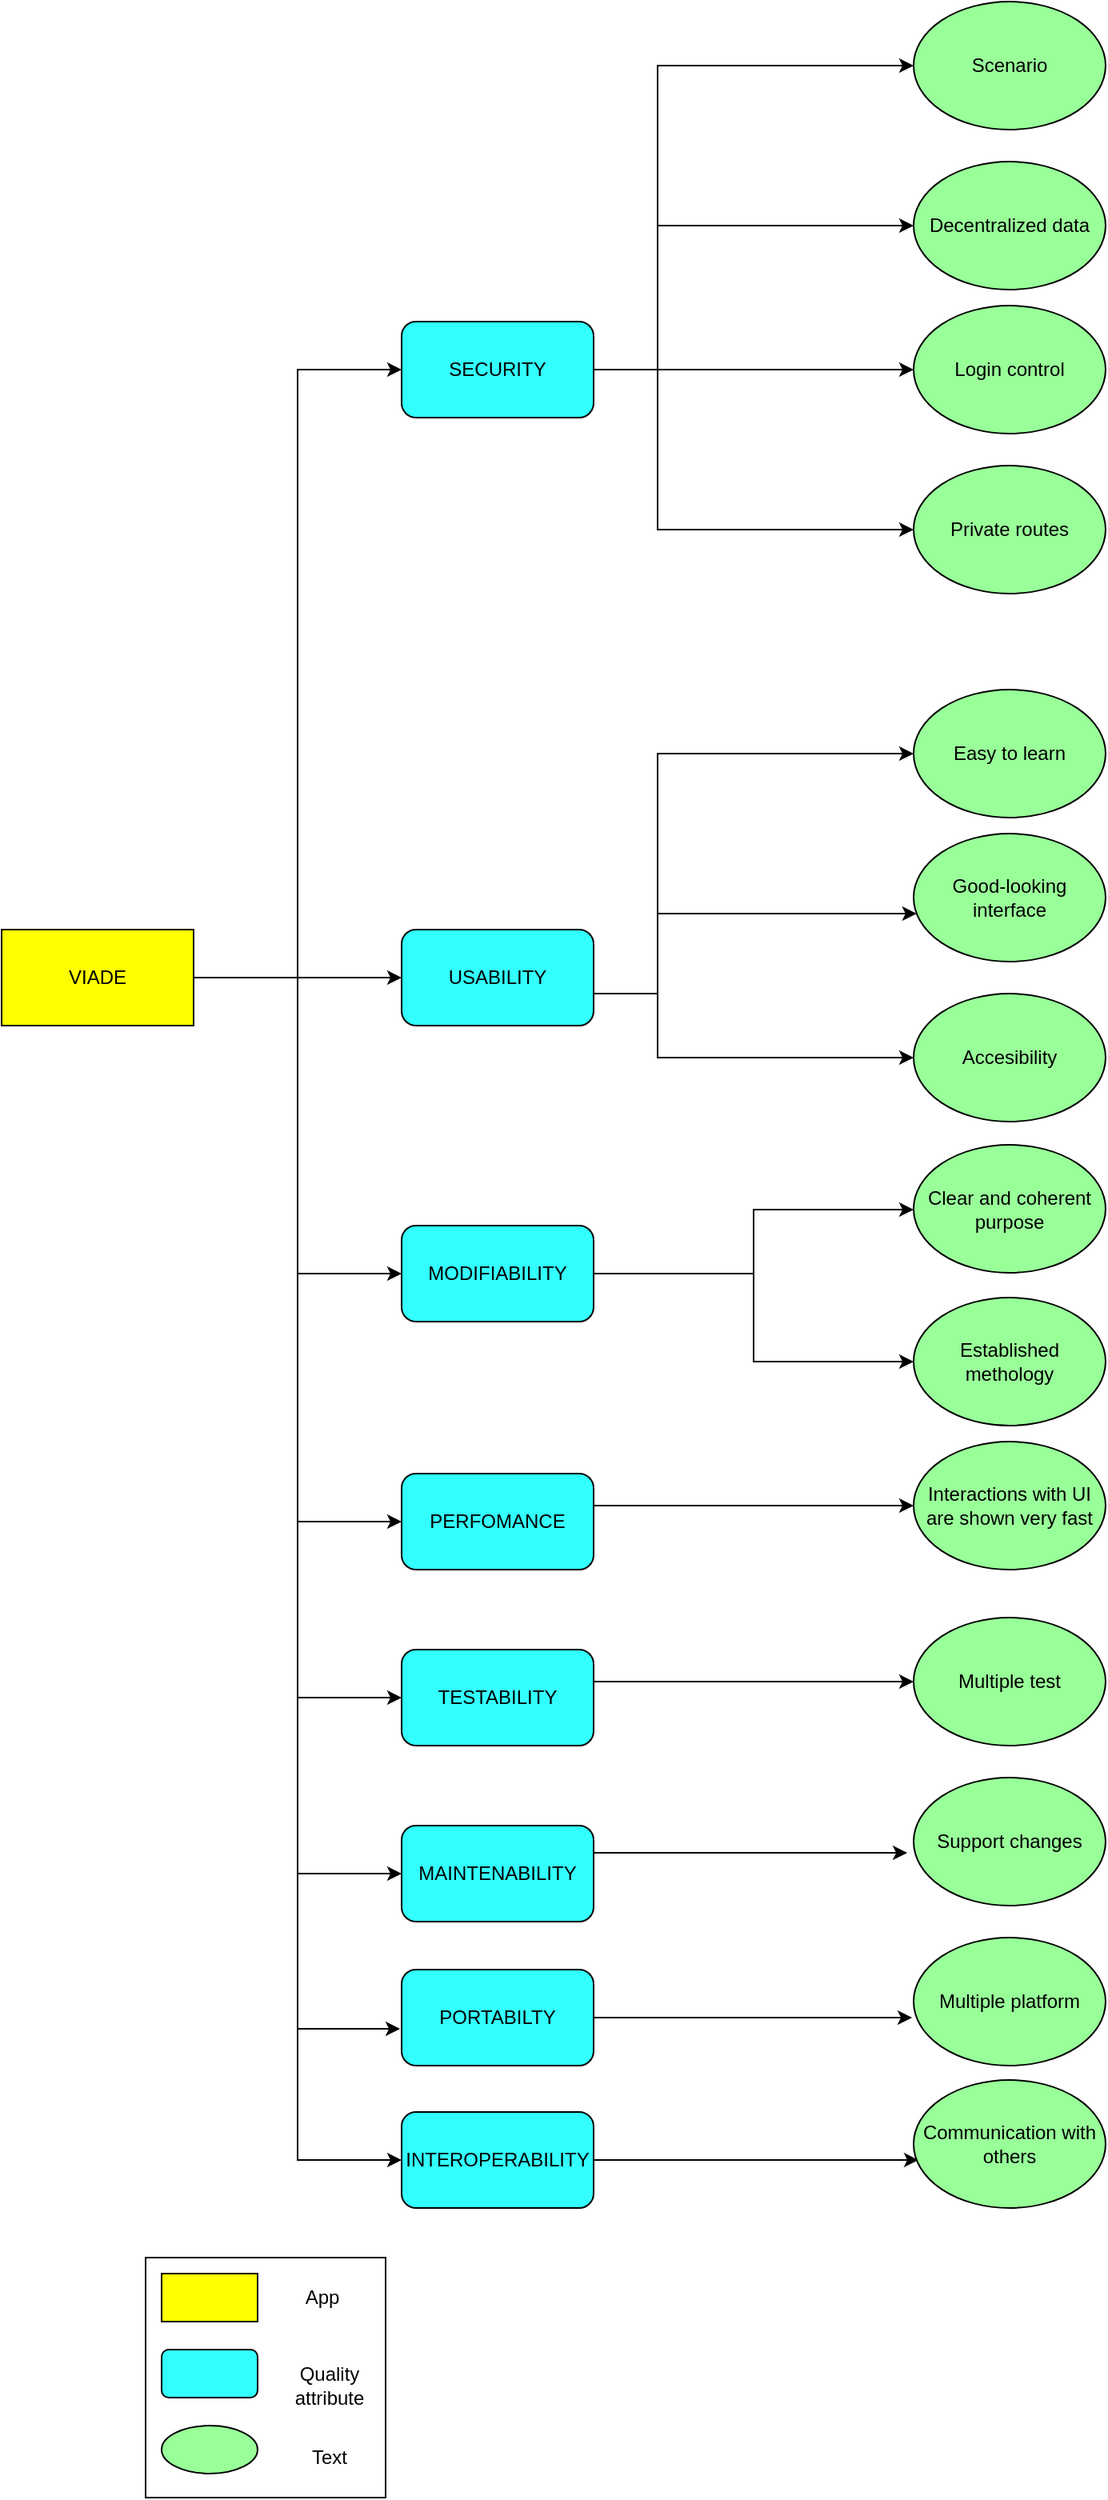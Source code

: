<mxfile version="12.7.8" type="device"><diagram id="AsK6RTuHsYfcyrYM7HF0" name="Page-1"><mxGraphModel dx="1264" dy="1703" grid="1" gridSize="10" guides="1" tooltips="1" connect="1" arrows="1" fold="1" page="1" pageScale="1" pageWidth="827" pageHeight="1169" math="0" shadow="0"><root><mxCell id="0"/><mxCell id="1" parent="0"/><mxCell id="6gaGNVblOGVjYUveGPdO-15" style="edgeStyle=orthogonalEdgeStyle;rounded=0;orthogonalLoop=1;jettySize=auto;html=1;entryX=0;entryY=0.5;entryDx=0;entryDy=0;" parent="1" source="6gaGNVblOGVjYUveGPdO-1" target="6gaGNVblOGVjYUveGPdO-11" edge="1"><mxGeometry relative="1" as="geometry"><Array as="points"><mxPoint x="440" y="20"/><mxPoint x="440" y="-170"/></Array></mxGeometry></mxCell><mxCell id="6gaGNVblOGVjYUveGPdO-26" style="edgeStyle=orthogonalEdgeStyle;rounded=0;orthogonalLoop=1;jettySize=auto;html=1;exitX=1;exitY=0.5;exitDx=0;exitDy=0;entryX=0;entryY=0.5;entryDx=0;entryDy=0;" parent="1" source="6gaGNVblOGVjYUveGPdO-1" target="6gaGNVblOGVjYUveGPdO-13" edge="1"><mxGeometry relative="1" as="geometry"><Array as="points"><mxPoint x="440" y="20"/><mxPoint x="440" y="-70"/></Array></mxGeometry></mxCell><mxCell id="6gaGNVblOGVjYUveGPdO-27" style="edgeStyle=orthogonalEdgeStyle;rounded=0;orthogonalLoop=1;jettySize=auto;html=1;exitX=1;exitY=0.5;exitDx=0;exitDy=0;entryX=0;entryY=0.5;entryDx=0;entryDy=0;" parent="1" source="6gaGNVblOGVjYUveGPdO-1" target="6gaGNVblOGVjYUveGPdO-12" edge="1"><mxGeometry relative="1" as="geometry"><Array as="points"><mxPoint x="590" y="20"/></Array></mxGeometry></mxCell><mxCell id="6gaGNVblOGVjYUveGPdO-52" style="edgeStyle=orthogonalEdgeStyle;rounded=0;orthogonalLoop=1;jettySize=auto;html=1;exitX=1;exitY=0.5;exitDx=0;exitDy=0;" parent="1" source="6gaGNVblOGVjYUveGPdO-1" target="6gaGNVblOGVjYUveGPdO-14" edge="1"><mxGeometry relative="1" as="geometry"><Array as="points"><mxPoint x="440" y="20"/><mxPoint x="440" y="120"/></Array></mxGeometry></mxCell><mxCell id="6gaGNVblOGVjYUveGPdO-1" value="SECURITY" style="rounded=1;whiteSpace=wrap;html=1;fillColor=#33FFFF;" parent="1" vertex="1"><mxGeometry x="280" y="-10" width="120" height="60" as="geometry"/></mxCell><mxCell id="6gaGNVblOGVjYUveGPdO-18" style="edgeStyle=orthogonalEdgeStyle;rounded=0;orthogonalLoop=1;jettySize=auto;html=1;exitX=1;exitY=0.5;exitDx=0;exitDy=0;entryX=0;entryY=0.5;entryDx=0;entryDy=0;" parent="1" source="6gaGNVblOGVjYUveGPdO-2" target="6gaGNVblOGVjYUveGPdO-1" edge="1"><mxGeometry relative="1" as="geometry"/></mxCell><mxCell id="6gaGNVblOGVjYUveGPdO-19" style="edgeStyle=orthogonalEdgeStyle;rounded=0;orthogonalLoop=1;jettySize=auto;html=1;exitX=1;exitY=0.5;exitDx=0;exitDy=0;entryX=0;entryY=0.5;entryDx=0;entryDy=0;" parent="1" source="6gaGNVblOGVjYUveGPdO-2" target="6gaGNVblOGVjYUveGPdO-5" edge="1"><mxGeometry relative="1" as="geometry"/></mxCell><mxCell id="6gaGNVblOGVjYUveGPdO-20" style="edgeStyle=orthogonalEdgeStyle;rounded=0;orthogonalLoop=1;jettySize=auto;html=1;exitX=1;exitY=0.5;exitDx=0;exitDy=0;entryX=0;entryY=0.5;entryDx=0;entryDy=0;" parent="1" source="6gaGNVblOGVjYUveGPdO-2" target="6gaGNVblOGVjYUveGPdO-4" edge="1"><mxGeometry relative="1" as="geometry"/></mxCell><mxCell id="6gaGNVblOGVjYUveGPdO-22" style="edgeStyle=orthogonalEdgeStyle;rounded=0;orthogonalLoop=1;jettySize=auto;html=1;exitX=1;exitY=0.5;exitDx=0;exitDy=0;entryX=0;entryY=0.5;entryDx=0;entryDy=0;" parent="1" source="6gaGNVblOGVjYUveGPdO-2" target="6gaGNVblOGVjYUveGPdO-6" edge="1"><mxGeometry relative="1" as="geometry"/></mxCell><mxCell id="6gaGNVblOGVjYUveGPdO-23" style="edgeStyle=orthogonalEdgeStyle;rounded=0;orthogonalLoop=1;jettySize=auto;html=1;exitX=1;exitY=0.5;exitDx=0;exitDy=0;entryX=0;entryY=0.5;entryDx=0;entryDy=0;" parent="1" source="6gaGNVblOGVjYUveGPdO-2" target="6gaGNVblOGVjYUveGPdO-9" edge="1"><mxGeometry relative="1" as="geometry"/></mxCell><mxCell id="6gaGNVblOGVjYUveGPdO-24" style="edgeStyle=orthogonalEdgeStyle;rounded=0;orthogonalLoop=1;jettySize=auto;html=1;exitX=1;exitY=0.5;exitDx=0;exitDy=0;entryX=0;entryY=0.5;entryDx=0;entryDy=0;" parent="1" source="6gaGNVblOGVjYUveGPdO-2" target="6gaGNVblOGVjYUveGPdO-8" edge="1"><mxGeometry relative="1" as="geometry"/></mxCell><mxCell id="6gaGNVblOGVjYUveGPdO-25" style="edgeStyle=orthogonalEdgeStyle;rounded=0;orthogonalLoop=1;jettySize=auto;html=1;exitX=1;exitY=0.5;exitDx=0;exitDy=0;entryX=-0.008;entryY=0.617;entryDx=0;entryDy=0;entryPerimeter=0;" parent="1" source="6gaGNVblOGVjYUveGPdO-2" target="6gaGNVblOGVjYUveGPdO-7" edge="1"><mxGeometry relative="1" as="geometry"/></mxCell><mxCell id="6gaGNVblOGVjYUveGPdO-49" style="edgeStyle=orthogonalEdgeStyle;rounded=0;orthogonalLoop=1;jettySize=auto;html=1;exitX=1;exitY=0.5;exitDx=0;exitDy=0;entryX=0;entryY=0.5;entryDx=0;entryDy=0;" parent="1" source="6gaGNVblOGVjYUveGPdO-2" target="6gaGNVblOGVjYUveGPdO-10" edge="1"><mxGeometry relative="1" as="geometry"/></mxCell><mxCell id="6gaGNVblOGVjYUveGPdO-2" value="VIADE" style="rounded=0;whiteSpace=wrap;html=1;fillColor=#FFFF00;" parent="1" vertex="1"><mxGeometry x="30" y="370" width="120" height="60" as="geometry"/></mxCell><mxCell id="6gaGNVblOGVjYUveGPdO-36" style="edgeStyle=orthogonalEdgeStyle;rounded=0;orthogonalLoop=1;jettySize=auto;html=1;exitX=1;exitY=0.5;exitDx=0;exitDy=0;" parent="1" source="6gaGNVblOGVjYUveGPdO-4" target="6gaGNVblOGVjYUveGPdO-35" edge="1"><mxGeometry relative="1" as="geometry"><Array as="points"><mxPoint x="500" y="585"/><mxPoint x="500" y="545"/></Array></mxGeometry></mxCell><mxCell id="6gaGNVblOGVjYUveGPdO-37" style="edgeStyle=orthogonalEdgeStyle;rounded=0;orthogonalLoop=1;jettySize=auto;html=1;exitX=1;exitY=0.5;exitDx=0;exitDy=0;entryX=0;entryY=0.5;entryDx=0;entryDy=0;" parent="1" source="6gaGNVblOGVjYUveGPdO-4" target="6gaGNVblOGVjYUveGPdO-34" edge="1"><mxGeometry relative="1" as="geometry"/></mxCell><mxCell id="6gaGNVblOGVjYUveGPdO-4" value="MODIFIABILITY" style="rounded=1;whiteSpace=wrap;html=1;fillColor=#33FFFF;" parent="1" vertex="1"><mxGeometry x="280" y="555" width="120" height="60" as="geometry"/></mxCell><mxCell id="6gaGNVblOGVjYUveGPdO-31" style="edgeStyle=orthogonalEdgeStyle;rounded=0;orthogonalLoop=1;jettySize=auto;html=1;exitX=1;exitY=0.5;exitDx=0;exitDy=0;entryX=0;entryY=0.5;entryDx=0;entryDy=0;" parent="1" source="6gaGNVblOGVjYUveGPdO-5" target="6gaGNVblOGVjYUveGPdO-30" edge="1"><mxGeometry relative="1" as="geometry"><Array as="points"><mxPoint x="400" y="410"/><mxPoint x="440" y="410"/><mxPoint x="440" y="260"/></Array></mxGeometry></mxCell><mxCell id="6gaGNVblOGVjYUveGPdO-32" style="edgeStyle=orthogonalEdgeStyle;rounded=0;orthogonalLoop=1;jettySize=auto;html=1;exitX=1;exitY=0.5;exitDx=0;exitDy=0;" parent="1" source="6gaGNVblOGVjYUveGPdO-5" target="6gaGNVblOGVjYUveGPdO-29" edge="1"><mxGeometry relative="1" as="geometry"><Array as="points"><mxPoint x="400" y="410"/><mxPoint x="440" y="410"/><mxPoint x="440" y="360"/></Array></mxGeometry></mxCell><mxCell id="6gaGNVblOGVjYUveGPdO-33" style="edgeStyle=orthogonalEdgeStyle;rounded=0;orthogonalLoop=1;jettySize=auto;html=1;exitX=1;exitY=0.5;exitDx=0;exitDy=0;entryX=0;entryY=0.5;entryDx=0;entryDy=0;" parent="1" source="6gaGNVblOGVjYUveGPdO-5" target="6gaGNVblOGVjYUveGPdO-28" edge="1"><mxGeometry relative="1" as="geometry"><Array as="points"><mxPoint x="400" y="410"/><mxPoint x="440" y="410"/><mxPoint x="440" y="450"/></Array></mxGeometry></mxCell><mxCell id="6gaGNVblOGVjYUveGPdO-5" value="USABILITY" style="rounded=1;whiteSpace=wrap;html=1;fillColor=#33FFFF;" parent="1" vertex="1"><mxGeometry x="280" y="370" width="120" height="60" as="geometry"/></mxCell><mxCell id="6gaGNVblOGVjYUveGPdO-39" style="edgeStyle=orthogonalEdgeStyle;rounded=0;orthogonalLoop=1;jettySize=auto;html=1;exitX=1;exitY=0.5;exitDx=0;exitDy=0;" parent="1" source="6gaGNVblOGVjYUveGPdO-6" target="6gaGNVblOGVjYUveGPdO-38" edge="1"><mxGeometry relative="1" as="geometry"><Array as="points"><mxPoint x="400" y="730"/></Array></mxGeometry></mxCell><mxCell id="6gaGNVblOGVjYUveGPdO-6" value="PERFOMANCE" style="rounded=1;whiteSpace=wrap;html=1;fillColor=#33FFFF;" parent="1" vertex="1"><mxGeometry x="280" y="710" width="120" height="60" as="geometry"/></mxCell><mxCell id="6gaGNVblOGVjYUveGPdO-48" value="" style="edgeStyle=orthogonalEdgeStyle;rounded=0;orthogonalLoop=1;jettySize=auto;html=1;entryX=-0.008;entryY=0.625;entryDx=0;entryDy=0;entryPerimeter=0;" parent="1" source="6gaGNVblOGVjYUveGPdO-7" target="6gaGNVblOGVjYUveGPdO-44" edge="1"><mxGeometry relative="1" as="geometry"><mxPoint x="480" y="1050" as="targetPoint"/></mxGeometry></mxCell><mxCell id="6gaGNVblOGVjYUveGPdO-7" value="PORTABILTY" style="rounded=1;whiteSpace=wrap;html=1;fillColor=#33FFFF;" parent="1" vertex="1"><mxGeometry x="280" y="1020" width="120" height="60" as="geometry"/></mxCell><mxCell id="6gaGNVblOGVjYUveGPdO-46" style="edgeStyle=orthogonalEdgeStyle;rounded=0;orthogonalLoop=1;jettySize=auto;html=1;exitX=1;exitY=0.25;exitDx=0;exitDy=0;entryX=-0.033;entryY=0.588;entryDx=0;entryDy=0;entryPerimeter=0;" parent="1" source="6gaGNVblOGVjYUveGPdO-8" target="6gaGNVblOGVjYUveGPdO-45" edge="1"><mxGeometry relative="1" as="geometry"><Array as="points"><mxPoint x="400" y="947"/></Array></mxGeometry></mxCell><mxCell id="6gaGNVblOGVjYUveGPdO-8" value="MAINTENABILITY" style="rounded=1;whiteSpace=wrap;html=1;fillColor=#33FFFF;" parent="1" vertex="1"><mxGeometry x="280" y="930" width="120" height="60" as="geometry"/></mxCell><mxCell id="6gaGNVblOGVjYUveGPdO-41" style="edgeStyle=orthogonalEdgeStyle;rounded=0;orthogonalLoop=1;jettySize=auto;html=1;exitX=1;exitY=0.5;exitDx=0;exitDy=0;entryX=0;entryY=0.5;entryDx=0;entryDy=0;" parent="1" source="6gaGNVblOGVjYUveGPdO-9" target="6gaGNVblOGVjYUveGPdO-40" edge="1"><mxGeometry relative="1" as="geometry"><Array as="points"><mxPoint x="400" y="840"/></Array></mxGeometry></mxCell><mxCell id="6gaGNVblOGVjYUveGPdO-9" value="TESTABILITY" style="rounded=1;whiteSpace=wrap;html=1;fillColor=#33FFFF;" parent="1" vertex="1"><mxGeometry x="280" y="820" width="120" height="60" as="geometry"/></mxCell><mxCell id="6gaGNVblOGVjYUveGPdO-51" style="edgeStyle=orthogonalEdgeStyle;rounded=0;orthogonalLoop=1;jettySize=auto;html=1;exitX=1;exitY=0.5;exitDx=0;exitDy=0;entryX=0.025;entryY=0.625;entryDx=0;entryDy=0;entryPerimeter=0;" parent="1" source="6gaGNVblOGVjYUveGPdO-10" target="6gaGNVblOGVjYUveGPdO-43" edge="1"><mxGeometry relative="1" as="geometry"/></mxCell><mxCell id="6gaGNVblOGVjYUveGPdO-10" value="INTEROPERABILITY" style="rounded=1;whiteSpace=wrap;html=1;fillColor=#33FFFF;" parent="1" vertex="1"><mxGeometry x="280" y="1109" width="120" height="60" as="geometry"/></mxCell><mxCell id="6gaGNVblOGVjYUveGPdO-11" value="Scenario" style="ellipse;whiteSpace=wrap;html=1;fillColor=#99FF99;" parent="1" vertex="1"><mxGeometry x="600" y="-210" width="120" height="80" as="geometry"/></mxCell><mxCell id="6gaGNVblOGVjYUveGPdO-12" value="Login control" style="ellipse;whiteSpace=wrap;html=1;fillColor=#99FF99;" parent="1" vertex="1"><mxGeometry x="600" y="-20" width="120" height="80" as="geometry"/></mxCell><mxCell id="6gaGNVblOGVjYUveGPdO-13" value="Decentralized data" style="ellipse;whiteSpace=wrap;html=1;fillColor=#99FF99;" parent="1" vertex="1"><mxGeometry x="600" y="-110" width="120" height="80" as="geometry"/></mxCell><mxCell id="6gaGNVblOGVjYUveGPdO-14" value="Private routes" style="ellipse;whiteSpace=wrap;html=1;fillColor=#99FF99;" parent="1" vertex="1"><mxGeometry x="600" y="80" width="120" height="80" as="geometry"/></mxCell><mxCell id="6gaGNVblOGVjYUveGPdO-28" value="Accesibility" style="ellipse;whiteSpace=wrap;html=1;fillColor=#99FF99;" parent="1" vertex="1"><mxGeometry x="600" y="410" width="120" height="80" as="geometry"/></mxCell><mxCell id="6gaGNVblOGVjYUveGPdO-29" value="Good-looking interface" style="ellipse;whiteSpace=wrap;html=1;fillColor=#99FF99;" parent="1" vertex="1"><mxGeometry x="600" y="310" width="120" height="80" as="geometry"/></mxCell><mxCell id="6gaGNVblOGVjYUveGPdO-30" value="Easy to learn" style="ellipse;whiteSpace=wrap;html=1;fillColor=#99FF99;" parent="1" vertex="1"><mxGeometry x="600" y="220" width="120" height="80" as="geometry"/></mxCell><mxCell id="6gaGNVblOGVjYUveGPdO-34" value="Established methology" style="ellipse;whiteSpace=wrap;html=1;fillColor=#99FF99;" parent="1" vertex="1"><mxGeometry x="600" y="600" width="120" height="80" as="geometry"/></mxCell><mxCell id="6gaGNVblOGVjYUveGPdO-35" value="Clear and coherent purpose" style="ellipse;whiteSpace=wrap;html=1;fillColor=#99FF99;" parent="1" vertex="1"><mxGeometry x="600" y="504.5" width="120" height="80" as="geometry"/></mxCell><mxCell id="6gaGNVblOGVjYUveGPdO-38" value="Interactions with UI are shown very fast" style="ellipse;whiteSpace=wrap;html=1;fillColor=#99FF99;" parent="1" vertex="1"><mxGeometry x="600" y="690" width="120" height="80" as="geometry"/></mxCell><mxCell id="6gaGNVblOGVjYUveGPdO-40" value="Multiple test" style="ellipse;whiteSpace=wrap;html=1;fillColor=#99FF99;" parent="1" vertex="1"><mxGeometry x="600" y="800" width="120" height="80" as="geometry"/></mxCell><mxCell id="6gaGNVblOGVjYUveGPdO-43" value="Communication with others" style="ellipse;whiteSpace=wrap;html=1;fillColor=#99FF99;" parent="1" vertex="1"><mxGeometry x="600" y="1089" width="120" height="80" as="geometry"/></mxCell><mxCell id="6gaGNVblOGVjYUveGPdO-44" value="Multiple platform" style="ellipse;whiteSpace=wrap;html=1;fillColor=#99FF99;" parent="1" vertex="1"><mxGeometry x="600" y="1000" width="120" height="80" as="geometry"/></mxCell><mxCell id="6gaGNVblOGVjYUveGPdO-45" value="Support changes" style="ellipse;whiteSpace=wrap;html=1;fillColor=#99FF99;" parent="1" vertex="1"><mxGeometry x="600" y="900" width="120" height="80" as="geometry"/></mxCell><mxCell id="bpQHaVRJUHbYtKmijHww-4" value="" style="rounded=0;whiteSpace=wrap;html=1;" vertex="1" parent="1"><mxGeometry x="120" y="1200" width="150" height="150" as="geometry"/></mxCell><mxCell id="bpQHaVRJUHbYtKmijHww-6" value="" style="rounded=1;whiteSpace=wrap;html=1;fillColor=#33FFFF;" vertex="1" parent="1"><mxGeometry x="130" y="1257.5" width="60" height="30" as="geometry"/></mxCell><mxCell id="bpQHaVRJUHbYtKmijHww-7" value="Quality attribute" style="text;html=1;strokeColor=none;fillColor=none;align=center;verticalAlign=middle;whiteSpace=wrap;rounded=0;" vertex="1" parent="1"><mxGeometry x="200" y="1272.5" width="70" height="15" as="geometry"/></mxCell><mxCell id="bpQHaVRJUHbYtKmijHww-9" value="Text" style="text;html=1;strokeColor=none;fillColor=none;align=center;verticalAlign=middle;whiteSpace=wrap;rounded=0;" vertex="1" parent="1"><mxGeometry x="215" y="1315" width="40" height="20" as="geometry"/></mxCell><mxCell id="bpQHaVRJUHbYtKmijHww-10" value="" style="ellipse;whiteSpace=wrap;html=1;fillColor=#99FF99;" vertex="1" parent="1"><mxGeometry x="130" y="1305" width="60" height="30" as="geometry"/></mxCell><mxCell id="bpQHaVRJUHbYtKmijHww-14" value="" style="rounded=0;whiteSpace=wrap;html=1;fillColor=#FFFF00;" vertex="1" parent="1"><mxGeometry x="130" y="1210" width="60" height="30" as="geometry"/></mxCell><mxCell id="bpQHaVRJUHbYtKmijHww-15" value="App" style="text;html=1;align=center;verticalAlign=middle;resizable=0;points=[];autosize=1;" vertex="1" parent="1"><mxGeometry x="210" y="1215" width="40" height="20" as="geometry"/></mxCell></root></mxGraphModel></diagram></mxfile>